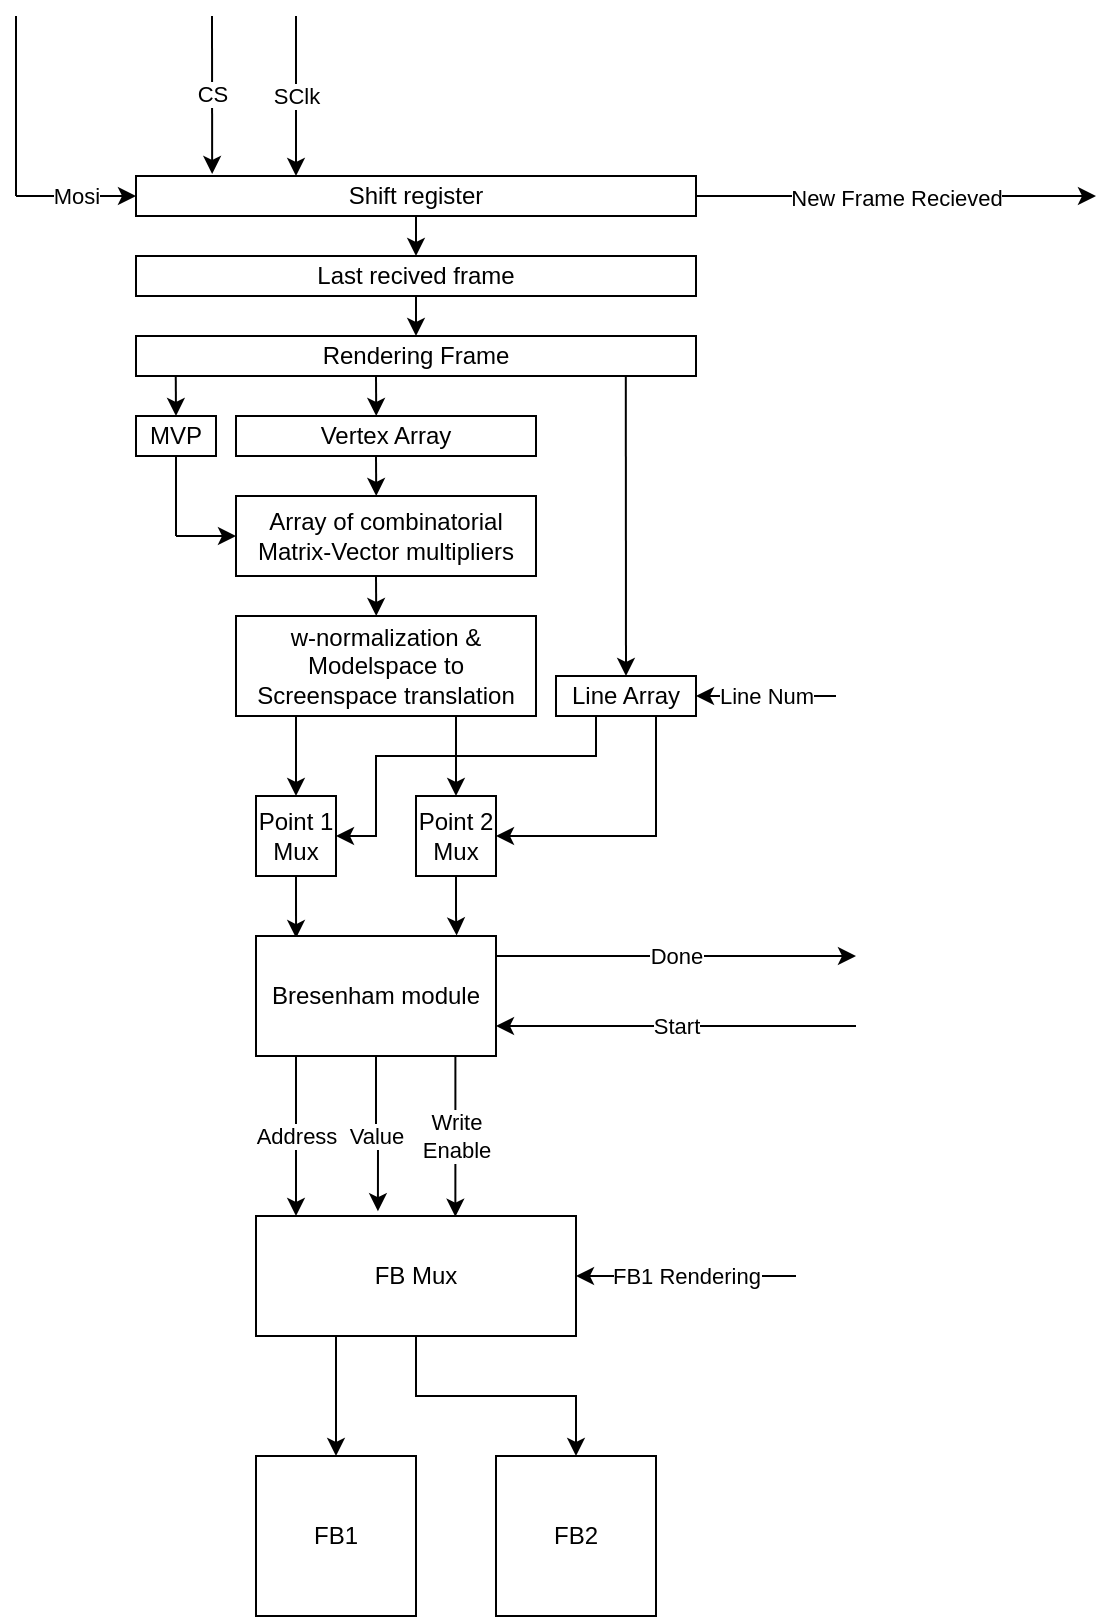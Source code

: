 <mxfile version="15.6.1" type="github">
  <diagram id="q9Ps-RnnYnzRldawcZBS" name="Page-1">
    <mxGraphModel dx="1564" dy="840" grid="1" gridSize="10" guides="1" tooltips="1" connect="1" arrows="1" fold="1" page="1" pageScale="1" pageWidth="850" pageHeight="1100" math="0" shadow="0">
      <root>
        <mxCell id="0" />
        <mxCell id="1" parent="0" />
        <mxCell id="cCv3r7rXpcqw24vT97UZ-26" value="&lt;div&gt;New Frame Recieved&lt;/div&gt;" style="edgeStyle=orthogonalEdgeStyle;rounded=0;orthogonalLoop=1;jettySize=auto;html=1;" edge="1" parent="1" source="1H7v9yOLT2mySPb2tCpm-1">
          <mxGeometry relative="1" as="geometry">
            <mxPoint x="620" y="130" as="targetPoint" />
          </mxGeometry>
        </mxCell>
        <mxCell id="1H7v9yOLT2mySPb2tCpm-1" value="Shift register" style="rounded=0;whiteSpace=wrap;html=1;" parent="1" vertex="1">
          <mxGeometry x="140" y="120" width="280" height="20" as="geometry" />
        </mxCell>
        <mxCell id="1H7v9yOLT2mySPb2tCpm-2" value="Mosi" style="endArrow=classic;html=1;rounded=0;" parent="1" edge="1">
          <mxGeometry width="50" height="50" relative="1" as="geometry">
            <mxPoint x="80" y="130" as="sourcePoint" />
            <mxPoint x="140" y="130" as="targetPoint" />
          </mxGeometry>
        </mxCell>
        <mxCell id="1H7v9yOLT2mySPb2tCpm-3" value="" style="endArrow=none;html=1;rounded=0;" parent="1" edge="1">
          <mxGeometry width="50" height="50" relative="1" as="geometry">
            <mxPoint x="80" y="130" as="sourcePoint" />
            <mxPoint x="80" y="40" as="targetPoint" />
          </mxGeometry>
        </mxCell>
        <mxCell id="1H7v9yOLT2mySPb2tCpm-4" value="SClk" style="endArrow=classic;html=1;rounded=0;" parent="1" edge="1">
          <mxGeometry width="50" height="50" relative="1" as="geometry">
            <mxPoint x="220" y="40" as="sourcePoint" />
            <mxPoint x="220" y="120" as="targetPoint" />
          </mxGeometry>
        </mxCell>
        <mxCell id="1H7v9yOLT2mySPb2tCpm-5" value="CS" style="endArrow=classic;html=1;rounded=0;entryX=0.136;entryY=-0.05;entryDx=0;entryDy=0;entryPerimeter=0;" parent="1" target="1H7v9yOLT2mySPb2tCpm-1" edge="1">
          <mxGeometry width="50" height="50" relative="1" as="geometry">
            <mxPoint x="178" y="40" as="sourcePoint" />
            <mxPoint x="320" y="250" as="targetPoint" />
          </mxGeometry>
        </mxCell>
        <mxCell id="1H7v9yOLT2mySPb2tCpm-7" value="Last recived frame" style="rounded=0;whiteSpace=wrap;html=1;" parent="1" vertex="1">
          <mxGeometry x="140" y="160" width="280" height="20" as="geometry" />
        </mxCell>
        <mxCell id="1H7v9yOLT2mySPb2tCpm-8" value="" style="endArrow=classic;html=1;rounded=0;exitX=0.5;exitY=1;exitDx=0;exitDy=0;entryX=0.5;entryY=0;entryDx=0;entryDy=0;" parent="1" source="1H7v9yOLT2mySPb2tCpm-1" target="1H7v9yOLT2mySPb2tCpm-7" edge="1">
          <mxGeometry width="50" height="50" relative="1" as="geometry">
            <mxPoint x="270" y="210" as="sourcePoint" />
            <mxPoint x="320" y="160" as="targetPoint" />
          </mxGeometry>
        </mxCell>
        <mxCell id="1H7v9yOLT2mySPb2tCpm-9" value="Rendering Frame" style="rounded=0;whiteSpace=wrap;html=1;" parent="1" vertex="1">
          <mxGeometry x="140" y="200" width="280" height="20" as="geometry" />
        </mxCell>
        <mxCell id="1H7v9yOLT2mySPb2tCpm-12" value="" style="endArrow=classic;html=1;rounded=0;exitX=0.5;exitY=1;exitDx=0;exitDy=0;entryX=0.5;entryY=0;entryDx=0;entryDy=0;" parent="1" source="1H7v9yOLT2mySPb2tCpm-7" target="1H7v9yOLT2mySPb2tCpm-9" edge="1">
          <mxGeometry width="50" height="50" relative="1" as="geometry">
            <mxPoint x="240" y="160" as="sourcePoint" />
            <mxPoint x="240" y="180" as="targetPoint" />
          </mxGeometry>
        </mxCell>
        <mxCell id="1H7v9yOLT2mySPb2tCpm-13" value="MVP" style="rounded=0;whiteSpace=wrap;html=1;" parent="1" vertex="1">
          <mxGeometry x="140" y="240" width="40" height="20" as="geometry" />
        </mxCell>
        <mxCell id="1H7v9yOLT2mySPb2tCpm-14" value="Vertex Array" style="rounded=0;whiteSpace=wrap;html=1;" parent="1" vertex="1">
          <mxGeometry x="190" y="240" width="150" height="20" as="geometry" />
        </mxCell>
        <mxCell id="cCv3r7rXpcqw24vT97UZ-20" style="edgeStyle=orthogonalEdgeStyle;rounded=0;orthogonalLoop=1;jettySize=auto;html=1;entryX=1;entryY=0.5;entryDx=0;entryDy=0;" edge="1" parent="1" source="1H7v9yOLT2mySPb2tCpm-15" target="cCv3r7rXpcqw24vT97UZ-7">
          <mxGeometry relative="1" as="geometry">
            <Array as="points">
              <mxPoint x="370" y="410" />
              <mxPoint x="260" y="410" />
              <mxPoint x="260" y="450" />
            </Array>
          </mxGeometry>
        </mxCell>
        <mxCell id="cCv3r7rXpcqw24vT97UZ-21" style="edgeStyle=orthogonalEdgeStyle;rounded=0;orthogonalLoop=1;jettySize=auto;html=1;entryX=1;entryY=0.5;entryDx=0;entryDy=0;" edge="1" parent="1" source="1H7v9yOLT2mySPb2tCpm-15" target="cCv3r7rXpcqw24vT97UZ-8">
          <mxGeometry relative="1" as="geometry">
            <Array as="points">
              <mxPoint x="400" y="450" />
            </Array>
          </mxGeometry>
        </mxCell>
        <mxCell id="1H7v9yOLT2mySPb2tCpm-15" value="Line Array" style="rounded=0;whiteSpace=wrap;html=1;" parent="1" vertex="1">
          <mxGeometry x="350" y="370" width="70" height="20" as="geometry" />
        </mxCell>
        <mxCell id="1H7v9yOLT2mySPb2tCpm-16" value="" style="endArrow=classic;html=1;rounded=0;entryX=0.5;entryY=0;entryDx=0;entryDy=0;exitX=0.071;exitY=1;exitDx=0;exitDy=0;exitPerimeter=0;" parent="1" source="1H7v9yOLT2mySPb2tCpm-9" target="1H7v9yOLT2mySPb2tCpm-13" edge="1">
          <mxGeometry width="50" height="50" relative="1" as="geometry">
            <mxPoint x="220" y="320" as="sourcePoint" />
            <mxPoint x="400" y="210" as="targetPoint" />
          </mxGeometry>
        </mxCell>
        <mxCell id="1H7v9yOLT2mySPb2tCpm-17" value="" style="endArrow=classic;html=1;rounded=0;entryX=0.5;entryY=0;entryDx=0;entryDy=0;exitX=0.071;exitY=1;exitDx=0;exitDy=0;exitPerimeter=0;" parent="1" edge="1">
          <mxGeometry width="50" height="50" relative="1" as="geometry">
            <mxPoint x="260" y="220" as="sourcePoint" />
            <mxPoint x="260.12" y="240" as="targetPoint" />
          </mxGeometry>
        </mxCell>
        <mxCell id="1H7v9yOLT2mySPb2tCpm-18" value="" style="endArrow=classic;html=1;rounded=0;entryX=0.5;entryY=0;entryDx=0;entryDy=0;exitX=0.071;exitY=1;exitDx=0;exitDy=0;exitPerimeter=0;" parent="1" edge="1" target="1H7v9yOLT2mySPb2tCpm-15">
          <mxGeometry width="50" height="50" relative="1" as="geometry">
            <mxPoint x="384.9" y="220" as="sourcePoint" />
            <mxPoint x="385.02" y="240" as="targetPoint" />
          </mxGeometry>
        </mxCell>
        <mxCell id="1H7v9yOLT2mySPb2tCpm-19" value="Array of combinatorial Matrix-Vector multipliers " style="rounded=0;whiteSpace=wrap;html=1;" parent="1" vertex="1">
          <mxGeometry x="190" y="280" width="150" height="40" as="geometry" />
        </mxCell>
        <mxCell id="1H7v9yOLT2mySPb2tCpm-21" value="" style="endArrow=none;html=1;rounded=0;entryX=0.5;entryY=1;entryDx=0;entryDy=0;" parent="1" target="1H7v9yOLT2mySPb2tCpm-13" edge="1">
          <mxGeometry width="50" height="50" relative="1" as="geometry">
            <mxPoint x="160" y="300" as="sourcePoint" />
            <mxPoint x="360" y="250" as="targetPoint" />
          </mxGeometry>
        </mxCell>
        <mxCell id="1H7v9yOLT2mySPb2tCpm-22" value="" style="endArrow=classic;html=1;rounded=0;entryX=0;entryY=0.5;entryDx=0;entryDy=0;" parent="1" target="1H7v9yOLT2mySPb2tCpm-19" edge="1">
          <mxGeometry width="50" height="50" relative="1" as="geometry">
            <mxPoint x="160" y="300" as="sourcePoint" />
            <mxPoint x="170" y="310" as="targetPoint" />
          </mxGeometry>
        </mxCell>
        <mxCell id="cCv3r7rXpcqw24vT97UZ-2" value="" style="endArrow=classic;html=1;rounded=0;entryX=0.5;entryY=0;entryDx=0;entryDy=0;exitX=0.071;exitY=1;exitDx=0;exitDy=0;exitPerimeter=0;" edge="1" parent="1">
          <mxGeometry width="50" height="50" relative="1" as="geometry">
            <mxPoint x="260" y="260" as="sourcePoint" />
            <mxPoint x="260.12" y="280" as="targetPoint" />
          </mxGeometry>
        </mxCell>
        <mxCell id="cCv3r7rXpcqw24vT97UZ-14" style="edgeStyle=orthogonalEdgeStyle;rounded=0;orthogonalLoop=1;jettySize=auto;html=1;" edge="1" parent="1" source="cCv3r7rXpcqw24vT97UZ-3" target="cCv3r7rXpcqw24vT97UZ-7">
          <mxGeometry relative="1" as="geometry">
            <Array as="points">
              <mxPoint x="220" y="410" />
              <mxPoint x="220" y="410" />
            </Array>
          </mxGeometry>
        </mxCell>
        <mxCell id="cCv3r7rXpcqw24vT97UZ-19" style="edgeStyle=orthogonalEdgeStyle;rounded=0;orthogonalLoop=1;jettySize=auto;html=1;entryX=0.5;entryY=0;entryDx=0;entryDy=0;" edge="1" parent="1" source="cCv3r7rXpcqw24vT97UZ-3" target="cCv3r7rXpcqw24vT97UZ-8">
          <mxGeometry relative="1" as="geometry">
            <Array as="points">
              <mxPoint x="300" y="400" />
              <mxPoint x="300" y="400" />
            </Array>
          </mxGeometry>
        </mxCell>
        <mxCell id="cCv3r7rXpcqw24vT97UZ-3" value="w-normalization &amp;amp; Modelspace to Screenspace translation" style="rounded=0;whiteSpace=wrap;html=1;" vertex="1" parent="1">
          <mxGeometry x="190" y="340" width="150" height="50" as="geometry" />
        </mxCell>
        <mxCell id="cCv3r7rXpcqw24vT97UZ-5" value="" style="endArrow=classic;html=1;rounded=0;entryX=0.5;entryY=0;entryDx=0;entryDy=0;exitX=0.071;exitY=1;exitDx=0;exitDy=0;exitPerimeter=0;" edge="1" parent="1">
          <mxGeometry width="50" height="50" relative="1" as="geometry">
            <mxPoint x="260.0" y="320" as="sourcePoint" />
            <mxPoint x="260.12" y="340" as="targetPoint" />
          </mxGeometry>
        </mxCell>
        <mxCell id="cCv3r7rXpcqw24vT97UZ-6" value="Line Num" style="endArrow=classic;html=1;rounded=0;entryX=1;entryY=0.5;entryDx=0;entryDy=0;" edge="1" parent="1" target="1H7v9yOLT2mySPb2tCpm-15">
          <mxGeometry width="50" height="50" relative="1" as="geometry">
            <mxPoint x="490" y="380" as="sourcePoint" />
            <mxPoint x="520" y="380" as="targetPoint" />
          </mxGeometry>
        </mxCell>
        <mxCell id="cCv3r7rXpcqw24vT97UZ-22" style="edgeStyle=orthogonalEdgeStyle;rounded=0;orthogonalLoop=1;jettySize=auto;html=1;entryX=0.167;entryY=0.017;entryDx=0;entryDy=0;entryPerimeter=0;" edge="1" parent="1" source="cCv3r7rXpcqw24vT97UZ-7" target="cCv3r7rXpcqw24vT97UZ-17">
          <mxGeometry relative="1" as="geometry" />
        </mxCell>
        <mxCell id="cCv3r7rXpcqw24vT97UZ-7" value="Point 1 Mux" style="whiteSpace=wrap;html=1;aspect=fixed;" vertex="1" parent="1">
          <mxGeometry x="200" y="430" width="40" height="40" as="geometry" />
        </mxCell>
        <mxCell id="cCv3r7rXpcqw24vT97UZ-25" style="edgeStyle=orthogonalEdgeStyle;rounded=0;orthogonalLoop=1;jettySize=auto;html=1;entryX=0.836;entryY=-0.005;entryDx=0;entryDy=0;entryPerimeter=0;" edge="1" parent="1" source="cCv3r7rXpcqw24vT97UZ-8" target="cCv3r7rXpcqw24vT97UZ-17">
          <mxGeometry relative="1" as="geometry" />
        </mxCell>
        <mxCell id="cCv3r7rXpcqw24vT97UZ-8" value="&lt;div&gt;Point 2&lt;/div&gt;&lt;div&gt; Mux&lt;/div&gt;" style="whiteSpace=wrap;html=1;aspect=fixed;" vertex="1" parent="1">
          <mxGeometry x="280" y="430" width="40" height="40" as="geometry" />
        </mxCell>
        <mxCell id="cCv3r7rXpcqw24vT97UZ-31" value="&lt;div&gt;Done&lt;/div&gt;" style="edgeStyle=orthogonalEdgeStyle;rounded=0;orthogonalLoop=1;jettySize=auto;html=1;" edge="1" parent="1" source="cCv3r7rXpcqw24vT97UZ-17">
          <mxGeometry relative="1" as="geometry">
            <mxPoint x="500" y="510" as="targetPoint" />
            <Array as="points">
              <mxPoint x="490" y="510" />
            </Array>
          </mxGeometry>
        </mxCell>
        <mxCell id="cCv3r7rXpcqw24vT97UZ-35" value="Address" style="edgeStyle=orthogonalEdgeStyle;rounded=0;orthogonalLoop=1;jettySize=auto;html=1;" edge="1" parent="1" source="cCv3r7rXpcqw24vT97UZ-17" target="cCv3r7rXpcqw24vT97UZ-34">
          <mxGeometry relative="1" as="geometry">
            <Array as="points">
              <mxPoint x="220" y="600" />
              <mxPoint x="220" y="600" />
            </Array>
          </mxGeometry>
        </mxCell>
        <mxCell id="cCv3r7rXpcqw24vT97UZ-37" value="Value" style="edgeStyle=orthogonalEdgeStyle;rounded=0;orthogonalLoop=1;jettySize=auto;html=1;entryX=0.381;entryY=-0.04;entryDx=0;entryDy=0;entryPerimeter=0;" edge="1" parent="1" source="cCv3r7rXpcqw24vT97UZ-17" target="cCv3r7rXpcqw24vT97UZ-34">
          <mxGeometry relative="1" as="geometry">
            <mxPoint x="280" y="600" as="targetPoint" />
            <Array as="points">
              <mxPoint x="260" y="600" />
              <mxPoint x="261" y="600" />
            </Array>
          </mxGeometry>
        </mxCell>
        <mxCell id="cCv3r7rXpcqw24vT97UZ-38" value="Write&lt;br&gt;Enable" style="edgeStyle=orthogonalEdgeStyle;rounded=0;orthogonalLoop=1;jettySize=auto;html=1;entryX=0.623;entryY=0.006;entryDx=0;entryDy=0;entryPerimeter=0;" edge="1" parent="1" source="cCv3r7rXpcqw24vT97UZ-17" target="cCv3r7rXpcqw24vT97UZ-34">
          <mxGeometry x="-0.004" relative="1" as="geometry">
            <mxPoint x="320" y="610" as="targetPoint" />
            <Array as="points">
              <mxPoint x="300" y="600" />
            </Array>
            <mxPoint as="offset" />
          </mxGeometry>
        </mxCell>
        <mxCell id="cCv3r7rXpcqw24vT97UZ-17" value="Bresenham module" style="rounded=0;whiteSpace=wrap;html=1;" vertex="1" parent="1">
          <mxGeometry x="200" y="500" width="120" height="60" as="geometry" />
        </mxCell>
        <mxCell id="cCv3r7rXpcqw24vT97UZ-42" style="edgeStyle=orthogonalEdgeStyle;rounded=0;orthogonalLoop=1;jettySize=auto;html=1;entryX=0.5;entryY=0;entryDx=0;entryDy=0;" edge="1" parent="1" source="cCv3r7rXpcqw24vT97UZ-34" target="cCv3r7rXpcqw24vT97UZ-40">
          <mxGeometry relative="1" as="geometry">
            <Array as="points">
              <mxPoint x="240" y="720" />
              <mxPoint x="240" y="720" />
            </Array>
          </mxGeometry>
        </mxCell>
        <mxCell id="cCv3r7rXpcqw24vT97UZ-43" style="edgeStyle=orthogonalEdgeStyle;rounded=0;orthogonalLoop=1;jettySize=auto;html=1;entryX=0.5;entryY=0;entryDx=0;entryDy=0;" edge="1" parent="1" source="cCv3r7rXpcqw24vT97UZ-34" target="cCv3r7rXpcqw24vT97UZ-41">
          <mxGeometry relative="1" as="geometry">
            <Array as="points">
              <mxPoint x="280" y="730" />
              <mxPoint x="360" y="730" />
            </Array>
          </mxGeometry>
        </mxCell>
        <mxCell id="cCv3r7rXpcqw24vT97UZ-34" value="FB Mux" style="rounded=0;whiteSpace=wrap;html=1;" vertex="1" parent="1">
          <mxGeometry x="200" y="640" width="160" height="60" as="geometry" />
        </mxCell>
        <mxCell id="cCv3r7rXpcqw24vT97UZ-39" value="Start" style="endArrow=classic;html=1;rounded=0;entryX=1;entryY=0.75;entryDx=0;entryDy=0;" edge="1" parent="1" target="cCv3r7rXpcqw24vT97UZ-17">
          <mxGeometry width="50" height="50" relative="1" as="geometry">
            <mxPoint x="500" y="545" as="sourcePoint" />
            <mxPoint x="475" y="540" as="targetPoint" />
          </mxGeometry>
        </mxCell>
        <mxCell id="cCv3r7rXpcqw24vT97UZ-40" value="FB1" style="rounded=0;whiteSpace=wrap;html=1;" vertex="1" parent="1">
          <mxGeometry x="200" y="760" width="80" height="80" as="geometry" />
        </mxCell>
        <mxCell id="cCv3r7rXpcqw24vT97UZ-41" value="&lt;div&gt;FB2&lt;/div&gt;" style="rounded=0;whiteSpace=wrap;html=1;" vertex="1" parent="1">
          <mxGeometry x="320" y="760" width="80" height="80" as="geometry" />
        </mxCell>
        <mxCell id="cCv3r7rXpcqw24vT97UZ-44" value="FB1 Rendering" style="endArrow=classic;html=1;rounded=0;entryX=1;entryY=0.5;entryDx=0;entryDy=0;" edge="1" parent="1" target="cCv3r7rXpcqw24vT97UZ-34">
          <mxGeometry width="50" height="50" relative="1" as="geometry">
            <mxPoint x="470" y="670" as="sourcePoint" />
            <mxPoint x="460" y="645" as="targetPoint" />
          </mxGeometry>
        </mxCell>
      </root>
    </mxGraphModel>
  </diagram>
</mxfile>

